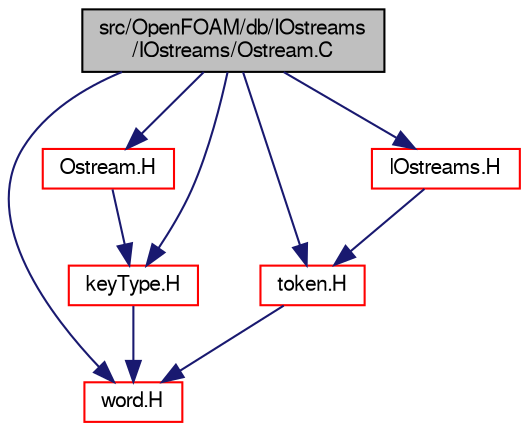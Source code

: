digraph "src/OpenFOAM/db/IOstreams/IOstreams/Ostream.C"
{
  bgcolor="transparent";
  edge [fontname="FreeSans",fontsize="10",labelfontname="FreeSans",labelfontsize="10"];
  node [fontname="FreeSans",fontsize="10",shape=record];
  Node0 [label="src/OpenFOAM/db/IOstreams\l/IOstreams/Ostream.C",height=0.2,width=0.4,color="black", fillcolor="grey75", style="filled", fontcolor="black"];
  Node0 -> Node1 [color="midnightblue",fontsize="10",style="solid",fontname="FreeSans"];
  Node1 [label="word.H",height=0.2,width=0.4,color="red",URL="$a12662.html"];
  Node0 -> Node13 [color="midnightblue",fontsize="10",style="solid",fontname="FreeSans"];
  Node13 [label="Ostream.H",height=0.2,width=0.4,color="red",URL="$a09098.html"];
  Node13 -> Node31 [color="midnightblue",fontsize="10",style="solid",fontname="FreeSans"];
  Node31 [label="keyType.H",height=0.2,width=0.4,color="red",URL="$a12596.html"];
  Node31 -> Node1 [color="midnightblue",fontsize="10",style="solid",fontname="FreeSans"];
  Node0 -> Node33 [color="midnightblue",fontsize="10",style="solid",fontname="FreeSans"];
  Node33 [label="token.H",height=0.2,width=0.4,color="red",URL="$a09221.html"];
  Node33 -> Node1 [color="midnightblue",fontsize="10",style="solid",fontname="FreeSans"];
  Node0 -> Node31 [color="midnightblue",fontsize="10",style="solid",fontname="FreeSans"];
  Node0 -> Node55 [color="midnightblue",fontsize="10",style="solid",fontname="FreeSans"];
  Node55 [label="IOstreams.H",height=0.2,width=0.4,color="red",URL="$a09104.html",tooltip="Useful combination of include files which define Sin, Sout and Serr and the use of IO streams general..."];
  Node55 -> Node33 [color="midnightblue",fontsize="10",style="solid",fontname="FreeSans"];
}
